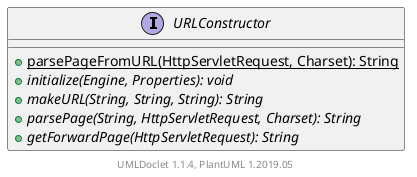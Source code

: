 @startuml

    interface URLConstructor [[URLConstructor.html]] {
        {static} +parsePageFromURL(HttpServletRequest, Charset): String
        {abstract} +initialize(Engine, Properties): void
        {abstract} +makeURL(String, String, String): String
        {abstract} +parsePage(String, HttpServletRequest, Charset): String
        {abstract} +getForwardPage(HttpServletRequest): String
    }


    center footer UMLDoclet 1.1.4, PlantUML 1.2019.05
@enduml
